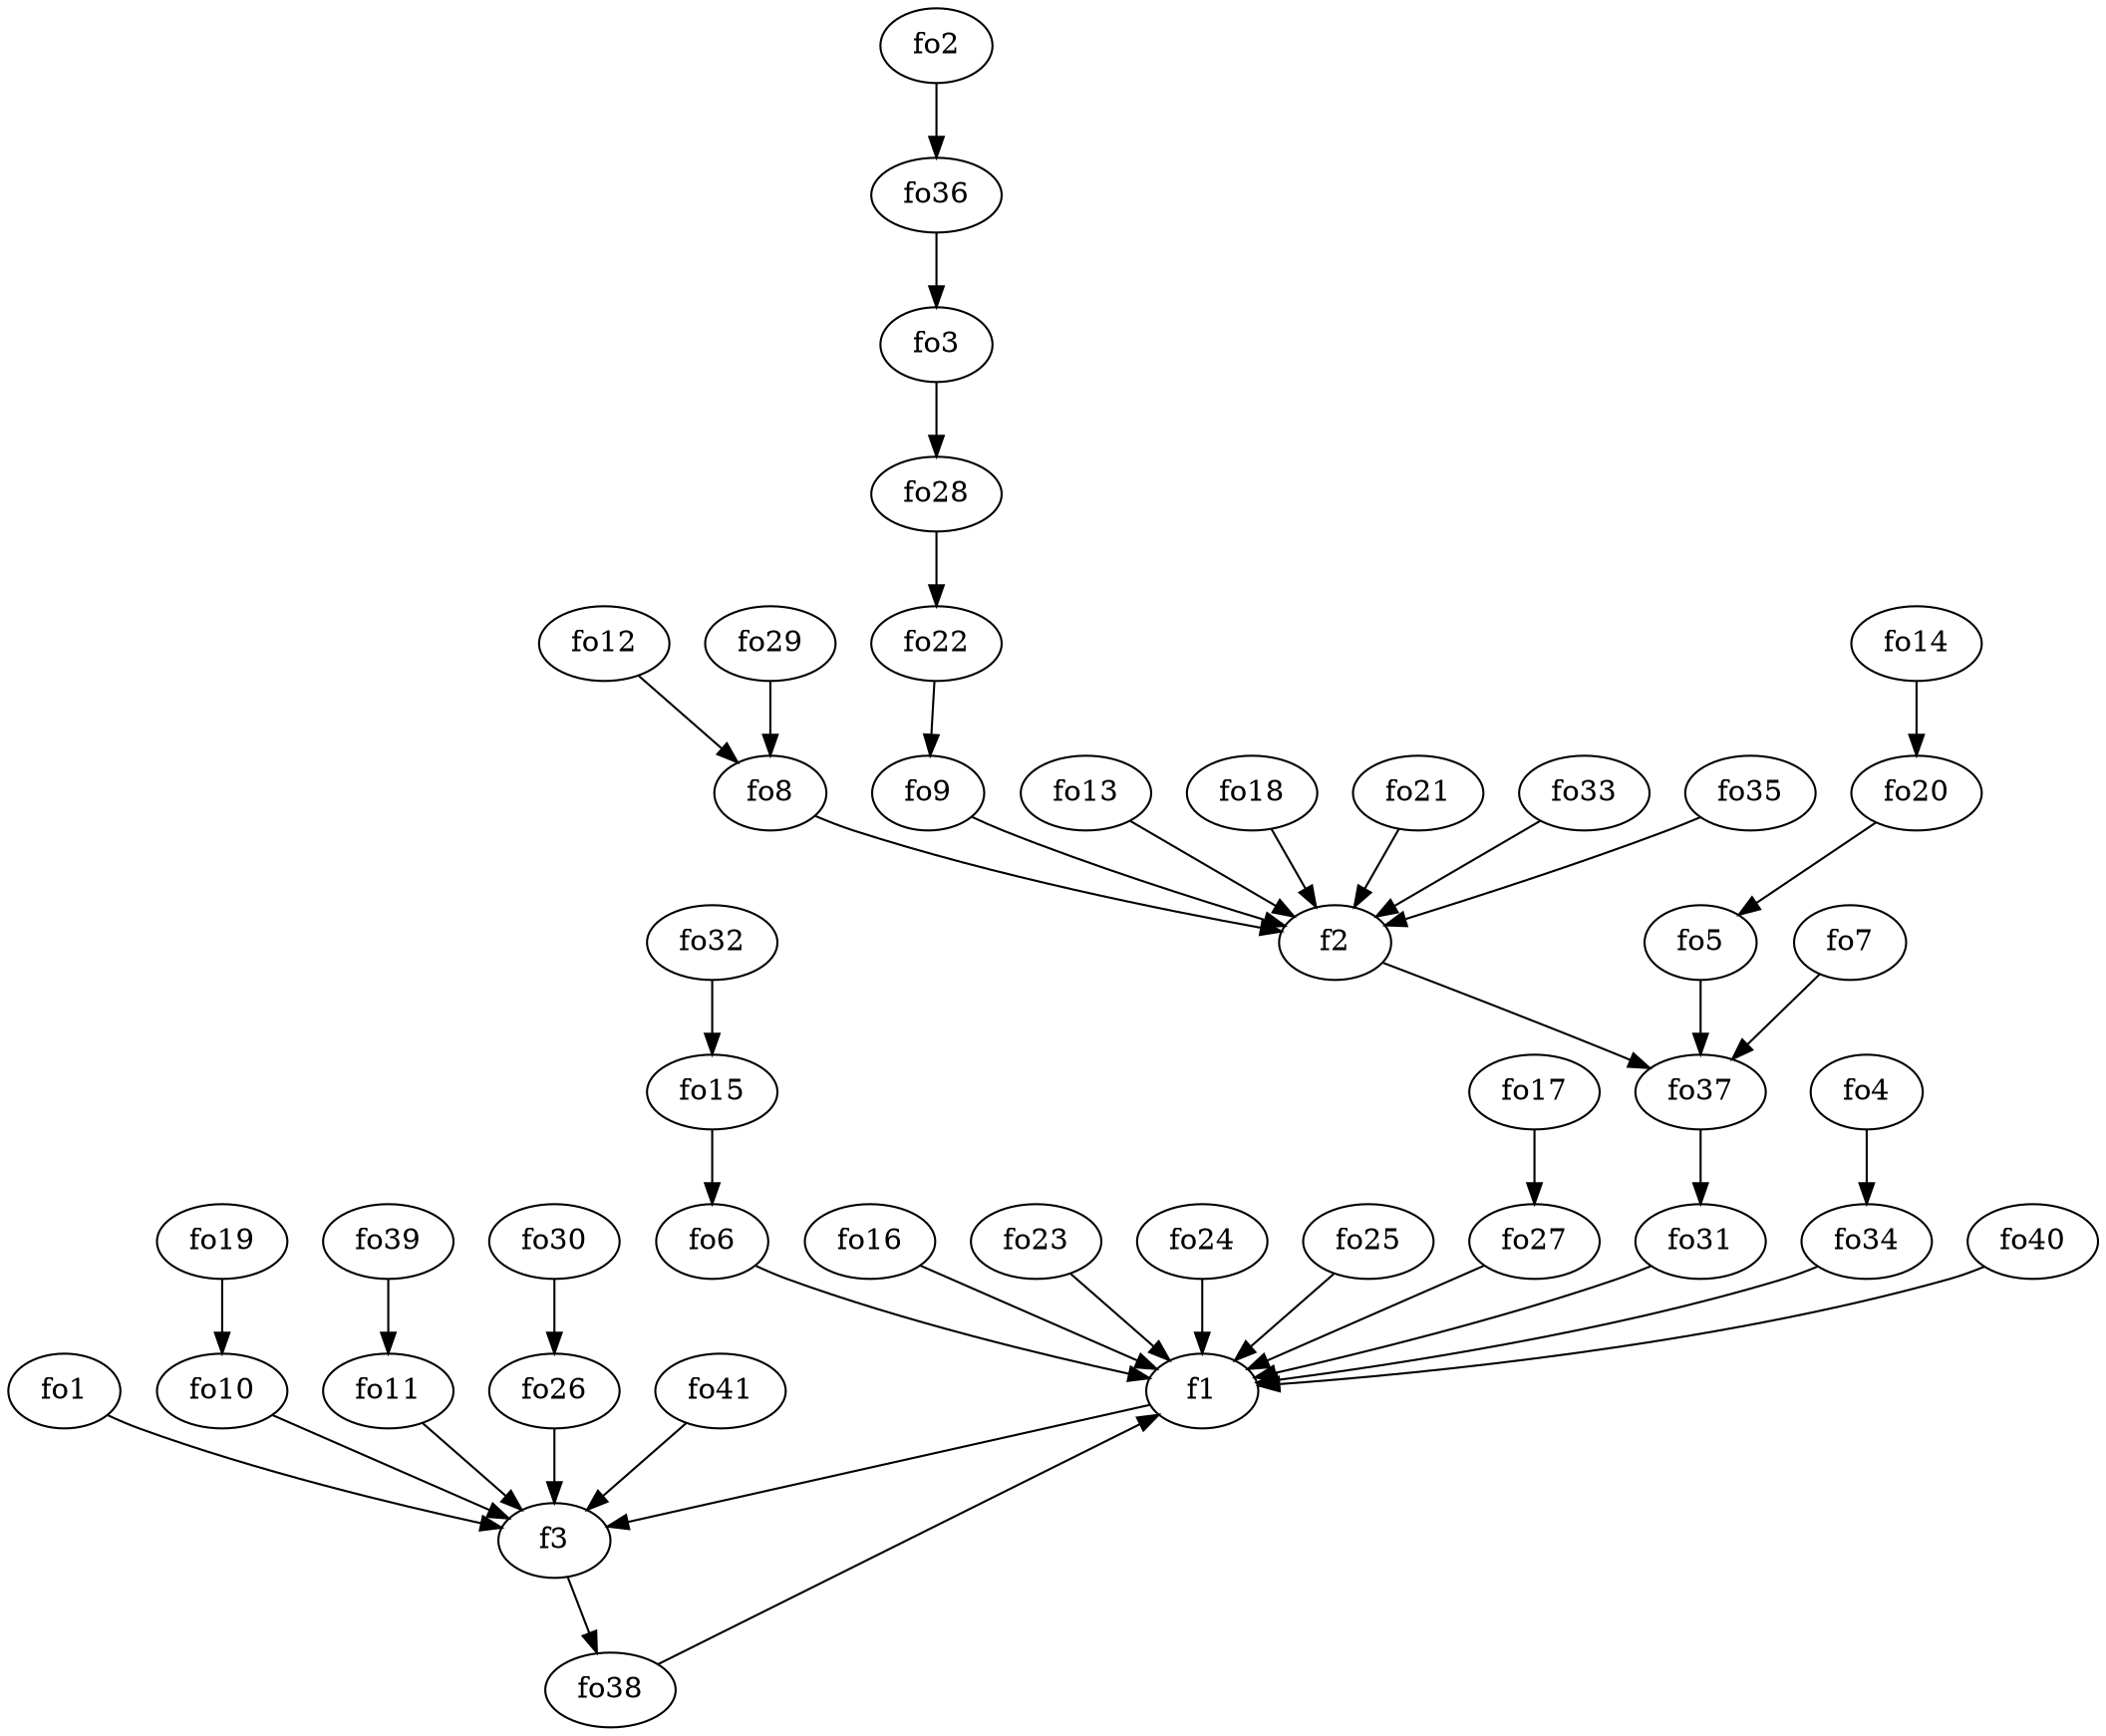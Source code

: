 strict digraph  {
f1;
f2;
f3;
fo1;
fo2;
fo3;
fo4;
fo5;
fo6;
fo7;
fo8;
fo9;
fo10;
fo11;
fo12;
fo13;
fo14;
fo15;
fo16;
fo17;
fo18;
fo19;
fo20;
fo21;
fo22;
fo23;
fo24;
fo25;
fo26;
fo27;
fo28;
fo29;
fo30;
fo31;
fo32;
fo33;
fo34;
fo35;
fo36;
fo37;
fo38;
fo39;
fo40;
fo41;
f1 -> f3  [weight=2];
f2 -> fo37  [weight=2];
f3 -> fo38  [weight=2];
fo1 -> f3  [weight=2];
fo2 -> fo36  [weight=2];
fo3 -> fo28  [weight=2];
fo4 -> fo34  [weight=2];
fo5 -> fo37  [weight=2];
fo6 -> f1  [weight=2];
fo7 -> fo37  [weight=2];
fo8 -> f2  [weight=2];
fo9 -> f2  [weight=2];
fo10 -> f3  [weight=2];
fo11 -> f3  [weight=2];
fo12 -> fo8  [weight=2];
fo13 -> f2  [weight=2];
fo14 -> fo20  [weight=2];
fo15 -> fo6  [weight=2];
fo16 -> f1  [weight=2];
fo17 -> fo27  [weight=2];
fo18 -> f2  [weight=2];
fo19 -> fo10  [weight=2];
fo20 -> fo5  [weight=2];
fo21 -> f2  [weight=2];
fo22 -> fo9  [weight=2];
fo23 -> f1  [weight=2];
fo24 -> f1  [weight=2];
fo25 -> f1  [weight=2];
fo26 -> f3  [weight=2];
fo27 -> f1  [weight=2];
fo28 -> fo22  [weight=2];
fo29 -> fo8  [weight=2];
fo30 -> fo26  [weight=2];
fo31 -> f1  [weight=2];
fo32 -> fo15  [weight=2];
fo33 -> f2  [weight=2];
fo34 -> f1  [weight=2];
fo35 -> f2  [weight=2];
fo36 -> fo3  [weight=2];
fo37 -> fo31  [weight=2];
fo38 -> f1  [weight=2];
fo39 -> fo11  [weight=2];
fo40 -> f1  [weight=2];
fo41 -> f3  [weight=2];
}
